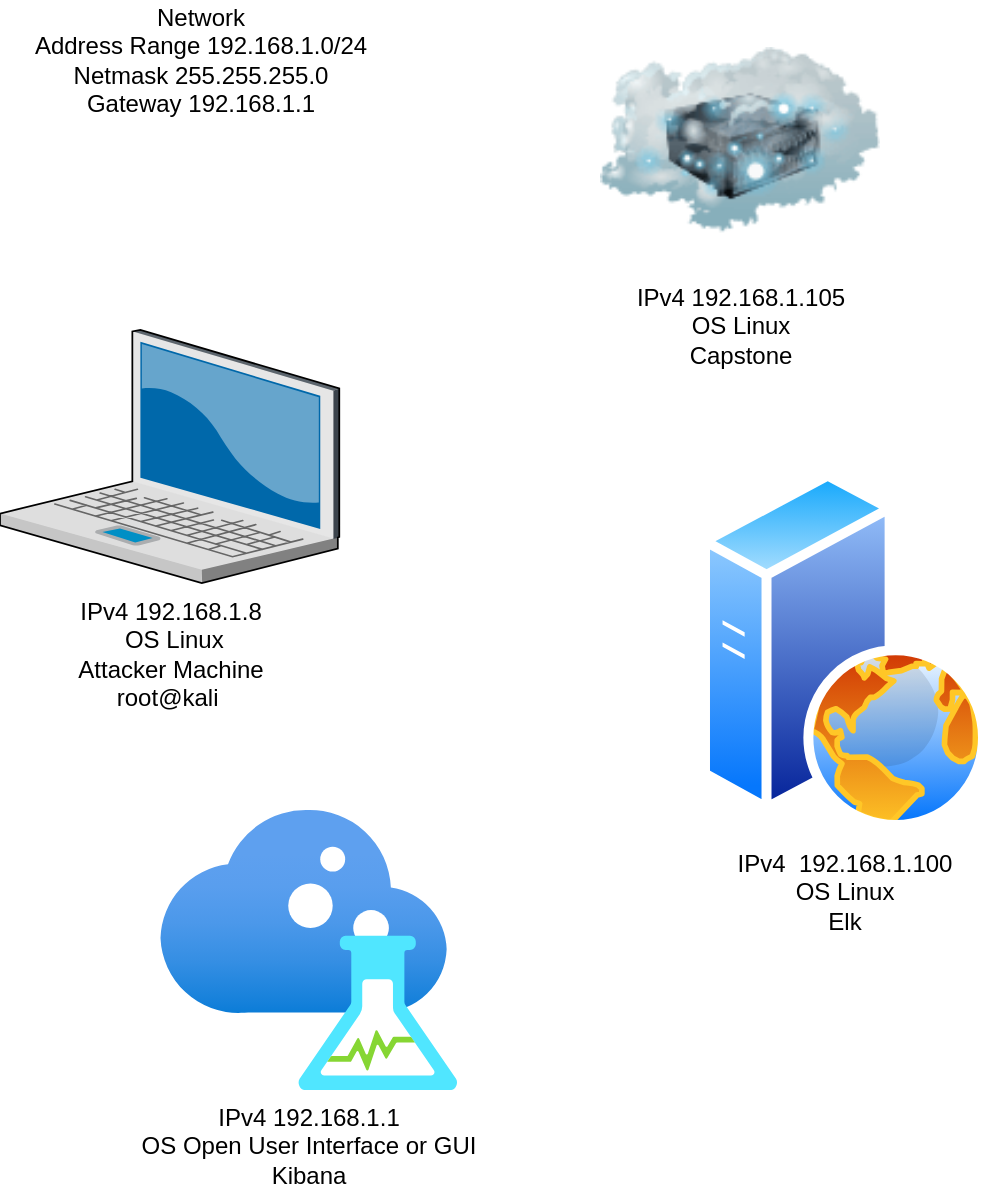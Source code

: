 <mxfile version="15.7.3" type="github">
  <diagram id="P18nnFJq5qHVMIi_ovW8" name="Page-1">
    <mxGraphModel dx="546" dy="1525" grid="1" gridSize="10" guides="1" tooltips="1" connect="1" arrows="1" fold="1" page="1" pageScale="1" pageWidth="850" pageHeight="1100" math="0" shadow="0">
      <root>
        <mxCell id="0" />
        <mxCell id="1" parent="0" />
        <mxCell id="XI5xEv8xIrn79TZSXg96-1" value="IPv4 192.168.1.8&lt;br&gt;&amp;nbsp;OS Linux&lt;br&gt;Attacker Machine&lt;br&gt;root@kali&amp;nbsp;" style="verticalLabelPosition=bottom;sketch=0;aspect=fixed;html=1;verticalAlign=top;strokeColor=none;align=center;outlineConnect=0;shape=mxgraph.citrix.laptop_2;" vertex="1" parent="1">
          <mxGeometry x="50" y="160" width="169.64" height="126.5" as="geometry" />
        </mxCell>
        <mxCell id="XI5xEv8xIrn79TZSXg96-2" value="IPv4 192.168.1.105&lt;br&gt;OS Linux&lt;br&gt;Capstone&lt;br&gt;" style="image;html=1;image=img/lib/clip_art/networking/Cloud_Server_128x128.png" vertex="1" parent="1">
          <mxGeometry x="350" width="140" height="130" as="geometry" />
        </mxCell>
        <mxCell id="XI5xEv8xIrn79TZSXg96-3" value="IPv4&amp;nbsp; 192.168.1.100&lt;br&gt;OS Linux&lt;br&gt;Elk" style="aspect=fixed;perimeter=ellipsePerimeter;html=1;align=center;shadow=0;dashed=0;spacingTop=3;image;image=img/lib/active_directory/web_server.svg;" vertex="1" parent="1">
          <mxGeometry x="400" y="230" width="144" height="180" as="geometry" />
        </mxCell>
        <mxCell id="XI5xEv8xIrn79TZSXg96-4" value="IPv4 192.168.1.1&lt;br&gt;OS Open User Interface or GUI&lt;br&gt;Kibana" style="aspect=fixed;html=1;points=[];align=center;image;fontSize=12;image=img/lib/azure2/other/Internet_Analyzer_Profiles.svg;" vertex="1" parent="1">
          <mxGeometry x="130" y="400" width="148.76" height="140" as="geometry" />
        </mxCell>
        <mxCell id="XI5xEv8xIrn79TZSXg96-5" value="Network&lt;br&gt;Address Range 192.168.1.0/24&lt;br&gt;Netmask 255.255.255.0&lt;br&gt;Gateway 192.168.1.1" style="text;html=1;align=center;verticalAlign=middle;resizable=0;points=[];autosize=1;strokeColor=none;fillColor=none;" vertex="1" parent="1">
          <mxGeometry x="59.64" y="-5" width="180" height="60" as="geometry" />
        </mxCell>
      </root>
    </mxGraphModel>
  </diagram>
</mxfile>

